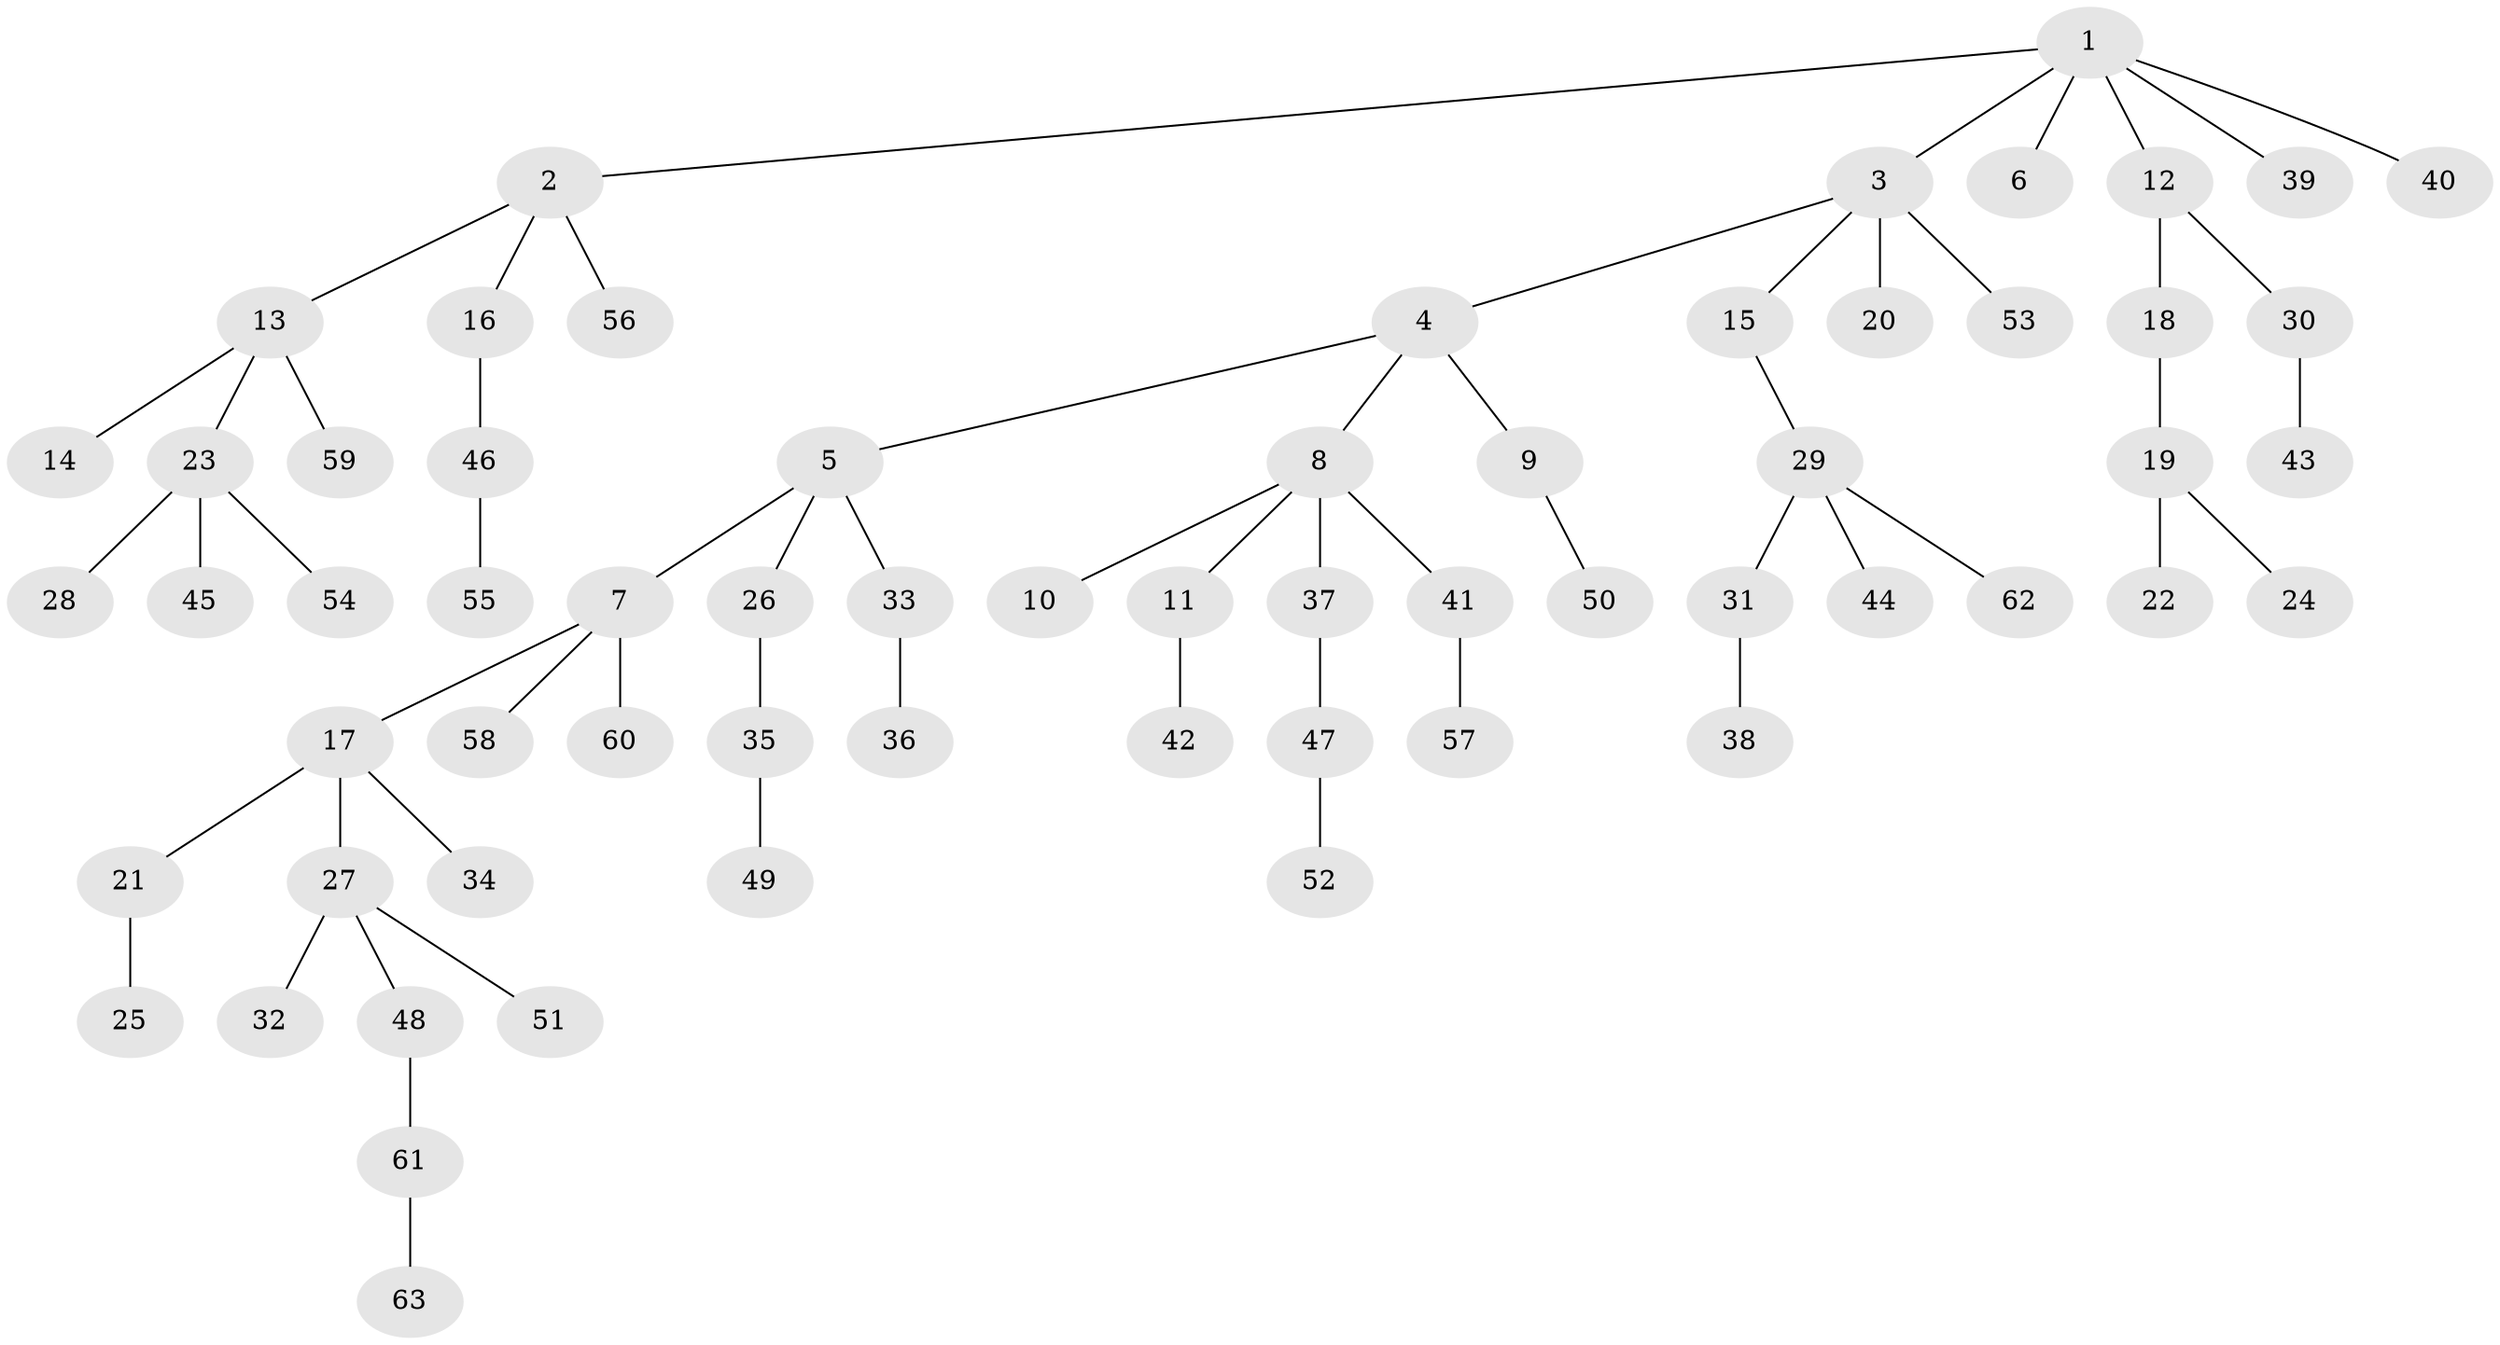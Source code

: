 // Generated by graph-tools (version 1.1) at 2025/02/03/09/25 03:02:26]
// undirected, 63 vertices, 62 edges
graph export_dot {
graph [start="1"]
  node [color=gray90,style=filled];
  1;
  2;
  3;
  4;
  5;
  6;
  7;
  8;
  9;
  10;
  11;
  12;
  13;
  14;
  15;
  16;
  17;
  18;
  19;
  20;
  21;
  22;
  23;
  24;
  25;
  26;
  27;
  28;
  29;
  30;
  31;
  32;
  33;
  34;
  35;
  36;
  37;
  38;
  39;
  40;
  41;
  42;
  43;
  44;
  45;
  46;
  47;
  48;
  49;
  50;
  51;
  52;
  53;
  54;
  55;
  56;
  57;
  58;
  59;
  60;
  61;
  62;
  63;
  1 -- 2;
  1 -- 3;
  1 -- 6;
  1 -- 12;
  1 -- 39;
  1 -- 40;
  2 -- 13;
  2 -- 16;
  2 -- 56;
  3 -- 4;
  3 -- 15;
  3 -- 20;
  3 -- 53;
  4 -- 5;
  4 -- 8;
  4 -- 9;
  5 -- 7;
  5 -- 26;
  5 -- 33;
  7 -- 17;
  7 -- 58;
  7 -- 60;
  8 -- 10;
  8 -- 11;
  8 -- 37;
  8 -- 41;
  9 -- 50;
  11 -- 42;
  12 -- 18;
  12 -- 30;
  13 -- 14;
  13 -- 23;
  13 -- 59;
  15 -- 29;
  16 -- 46;
  17 -- 21;
  17 -- 27;
  17 -- 34;
  18 -- 19;
  19 -- 22;
  19 -- 24;
  21 -- 25;
  23 -- 28;
  23 -- 45;
  23 -- 54;
  26 -- 35;
  27 -- 32;
  27 -- 48;
  27 -- 51;
  29 -- 31;
  29 -- 44;
  29 -- 62;
  30 -- 43;
  31 -- 38;
  33 -- 36;
  35 -- 49;
  37 -- 47;
  41 -- 57;
  46 -- 55;
  47 -- 52;
  48 -- 61;
  61 -- 63;
}
